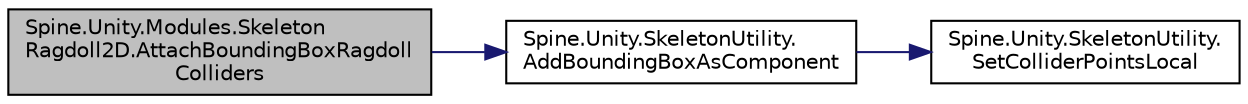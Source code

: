 digraph "Spine.Unity.Modules.SkeletonRagdoll2D.AttachBoundingBoxRagdollColliders"
{
 // LATEX_PDF_SIZE
  edge [fontname="Helvetica",fontsize="10",labelfontname="Helvetica",labelfontsize="10"];
  node [fontname="Helvetica",fontsize="10",shape=record];
  rankdir="LR";
  Node1 [label="Spine.Unity.Modules.Skeleton\lRagdoll2D.AttachBoundingBoxRagdoll\lColliders",height=0.2,width=0.4,color="black", fillcolor="grey75", style="filled", fontcolor="black",tooltip=" "];
  Node1 -> Node2 [color="midnightblue",fontsize="10",style="solid",fontname="Helvetica"];
  Node2 [label="Spine.Unity.SkeletonUtility.\lAddBoundingBoxAsComponent",height=0.2,width=0.4,color="black", fillcolor="white", style="filled",URL="$class_spine_1_1_unity_1_1_skeleton_utility.html#a2fc833730b8296436bf5db3cdcbcf7dd",tooltip=" "];
  Node2 -> Node3 [color="midnightblue",fontsize="10",style="solid",fontname="Helvetica"];
  Node3 [label="Spine.Unity.SkeletonUtility.\lSetColliderPointsLocal",height=0.2,width=0.4,color="black", fillcolor="white", style="filled",URL="$class_spine_1_1_unity_1_1_skeleton_utility.html#a1caa5e8b981d3a6cd292f1ddedd1eef5",tooltip=" "];
}
